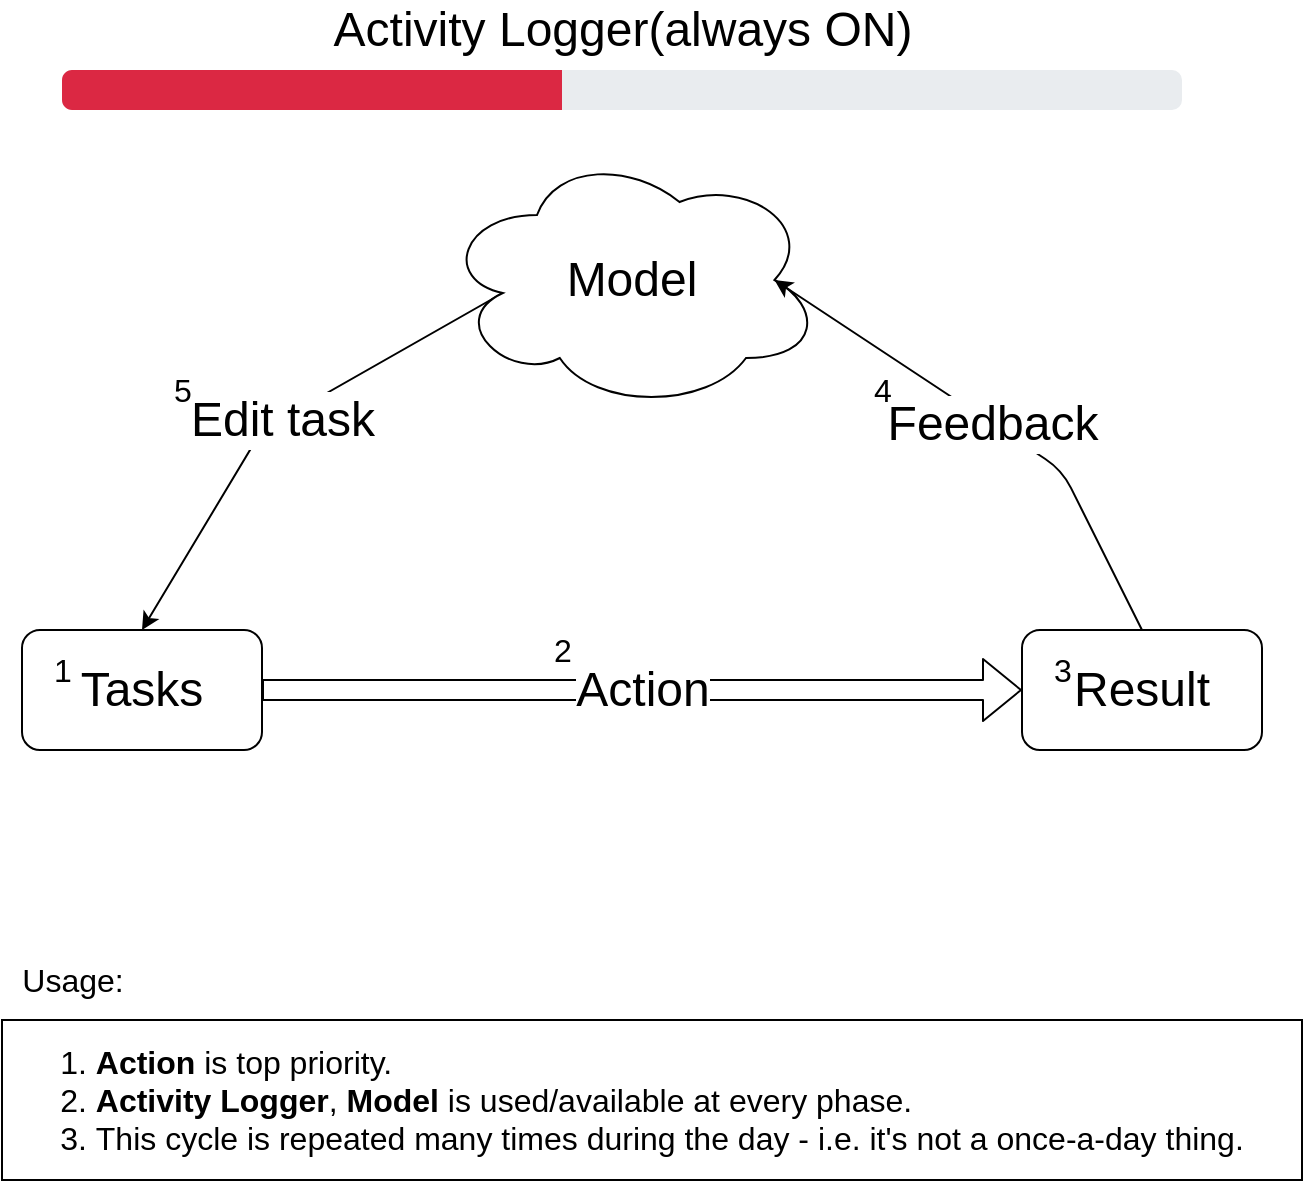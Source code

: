 <mxfile version="18.0.7" type="device" pages="8"><diagram id="nVED_cFmHkKYGcl0D_A5" name="High-level view"><mxGraphModel dx="1002" dy="622" grid="1" gridSize="10" guides="1" tooltips="1" connect="1" arrows="1" fold="1" page="1" pageScale="1" pageWidth="850" pageHeight="1100" math="0" shadow="0"><root><mxCell id="0"/><mxCell id="1" parent="0"/><UserObject label="&lt;font style=&quot;font-size: 24px&quot;&gt;Tasks&lt;/font&gt;" link="data:page/id,cntS2G54vDvxFcAFoPWJ" linkTarget="_blank" id="QkA3Mvmqg7c_MCcihrkR-2"><mxCell style="rounded=1;whiteSpace=wrap;html=1;" parent="1" vertex="1"><mxGeometry x="110" y="330" width="120" height="60" as="geometry"/></mxCell></UserObject><UserObject label="Edit task" link="data:page/id,GItFWY2TJpl76BVu7uRV" linkTarget="_blank" id="QkA3Mvmqg7c_MCcihrkR-16"><mxCell style="edgeStyle=none;rounded=0;orthogonalLoop=1;jettySize=auto;html=1;exitX=0.16;exitY=0.55;exitDx=0;exitDy=0;exitPerimeter=0;entryX=0.5;entryY=0;entryDx=0;entryDy=0;fontSize=24;" parent="1" source="QkA3Mvmqg7c_MCcihrkR-4" target="QkA3Mvmqg7c_MCcihrkR-2" edge="1"><mxGeometry relative="1" as="geometry"><Array as="points"><mxPoint x="230" y="230"/></Array></mxGeometry></mxCell></UserObject><UserObject label="&lt;font style=&quot;font-size: 24px&quot;&gt;Model&lt;/font&gt;" link="data:page/id,Crilr1NEvqzedbkEpHNV" linkTarget="_blank" id="QkA3Mvmqg7c_MCcihrkR-4"><mxCell style="ellipse;shape=cloud;whiteSpace=wrap;html=1;" parent="1" vertex="1"><mxGeometry x="320" y="90" width="190" height="130" as="geometry"/></mxCell></UserObject><UserObject label="&lt;font style=&quot;font-size: 24px&quot;&gt;Action&lt;/font&gt;" link="data:page/id,YxMqXrZd3gOxDSr8PaLY" linkTarget="_blank" id="QkA3Mvmqg7c_MCcihrkR-7"><mxCell style="shape=flexArrow;endArrow=classic;html=1;exitX=1;exitY=0.5;exitDx=0;exitDy=0;entryX=0;entryY=0.5;entryDx=0;entryDy=0;" parent="1" source="QkA3Mvmqg7c_MCcihrkR-2" target="QkA3Mvmqg7c_MCcihrkR-8" edge="1"><mxGeometry width="50" height="50" relative="1" as="geometry"><mxPoint x="240" y="380" as="sourcePoint"/><mxPoint x="270" y="360" as="targetPoint"/></mxGeometry></mxCell></UserObject><UserObject label="&lt;font style=&quot;font-size: 24px&quot;&gt;Result&lt;/font&gt;" link="data:page/id,PjM3zL20g7GNLO9FzXZp" linkTarget="_blank" id="QkA3Mvmqg7c_MCcihrkR-8"><mxCell style="rounded=1;whiteSpace=wrap;html=1;" parent="1" vertex="1"><mxGeometry x="610" y="330" width="120" height="60" as="geometry"/></mxCell></UserObject><UserObject label="Activity Logger(always ON)" link="data:page/id,CnGAGkjXtantocHm_Rao" linkTarget="_blank" id="QkA3Mvmqg7c_MCcihrkR-10"><mxCell style="html=1;shadow=0;dashed=0;shape=mxgraph.bootstrap.rrect;rSize=5;fillColor=#E9ECEF;strokeColor=none;fontSize=24;spacingBottom=60;" parent="1" vertex="1"><mxGeometry x="130" y="50" width="560" height="20" as="geometry"/></mxCell></UserObject><mxCell id="QkA3Mvmqg7c_MCcihrkR-11" value="" style="html=1;shadow=0;dashed=0;shape=mxgraph.bootstrap.leftButton;rSize=5;fillColor=#DB2843;strokeColor=none;resizeHeight=1;" parent="QkA3Mvmqg7c_MCcihrkR-10" vertex="1"><mxGeometry width="250" height="20" relative="1" as="geometry"/></mxCell><UserObject label="Feedback" link="data:page/id,hcnZ3AZQKCcKHHeybnAb" linkTarget="_blank" id="QkA3Mvmqg7c_MCcihrkR-13"><mxCell style="endArrow=classic;html=1;fontSize=24;exitX=0.5;exitY=0;exitDx=0;exitDy=0;entryX=0.875;entryY=0.5;entryDx=0;entryDy=0;entryPerimeter=0;" parent="1" source="QkA3Mvmqg7c_MCcihrkR-8" target="QkA3Mvmqg7c_MCcihrkR-4" edge="1"><mxGeometry width="50" height="50" relative="1" as="geometry"><mxPoint x="690" y="400" as="sourcePoint"/><mxPoint x="430" y="430" as="targetPoint"/><Array as="points"><mxPoint x="630" y="250"/></Array></mxGeometry></mxCell></UserObject><mxCell id="zw_ZQwTY-TVn4UIMCule-1" value="1" style="text;html=1;align=center;verticalAlign=middle;resizable=0;points=[];autosize=1;fontSize=16;" parent="1" vertex="1"><mxGeometry x="120" y="340" width="20" height="20" as="geometry"/></mxCell><mxCell id="zw_ZQwTY-TVn4UIMCule-2" value="2" style="text;html=1;align=center;verticalAlign=middle;resizable=0;points=[];autosize=1;fontSize=16;" parent="1" vertex="1"><mxGeometry x="370" y="330" width="20" height="20" as="geometry"/></mxCell><mxCell id="zw_ZQwTY-TVn4UIMCule-3" value="3" style="text;html=1;align=center;verticalAlign=middle;resizable=0;points=[];autosize=1;fontSize=16;" parent="1" vertex="1"><mxGeometry x="620" y="340" width="20" height="20" as="geometry"/></mxCell><mxCell id="zw_ZQwTY-TVn4UIMCule-4" value="4" style="text;html=1;align=center;verticalAlign=middle;resizable=0;points=[];autosize=1;fontSize=16;" parent="1" vertex="1"><mxGeometry x="530" y="200" width="20" height="20" as="geometry"/></mxCell><mxCell id="zw_ZQwTY-TVn4UIMCule-5" value="5" style="text;html=1;align=center;verticalAlign=middle;resizable=0;points=[];autosize=1;fontSize=16;" parent="1" vertex="1"><mxGeometry x="180" y="200" width="20" height="20" as="geometry"/></mxCell><mxCell id="zN33O_zuqkU2yws97nF5-1" value="Usage:" style="text;html=1;align=center;verticalAlign=middle;resizable=0;points=[];autosize=1;fontSize=16;" parent="1" vertex="1"><mxGeometry x="100" y="495" width="70" height="20" as="geometry"/></mxCell><mxCell id="Sy3Nq2_UpgpYBFjIBzxG-1" value="&lt;div style=&quot;text-align: left&quot;&gt;&lt;/div&gt;&lt;span&gt;&lt;div style=&quot;text-align: left&quot;&gt;&lt;span&gt;1. &lt;/span&gt;&lt;b&gt;Action&lt;/b&gt;&lt;span&gt;&amp;nbsp;is top priority.&lt;/span&gt;&lt;/div&gt;&lt;/span&gt;&lt;div style=&quot;text-align: left&quot;&gt;&lt;span&gt;2. &lt;/span&gt;&lt;b&gt;Activity Logger&lt;/b&gt;&lt;span&gt;, &lt;/span&gt;&lt;b&gt;Model&lt;/b&gt;&lt;span&gt; is used/available at every phase.&lt;/span&gt;&lt;br&gt;&lt;/div&gt;&lt;div style=&quot;text-align: left&quot;&gt;3.&amp;nbsp;&lt;span&gt;This cycle is repeated many times during the day - i.e. it's not a once-a-day thing.&lt;/span&gt;&lt;/div&gt;" style="rounded=0;whiteSpace=wrap;html=1;fontSize=16;spacing=2;" parent="1" vertex="1"><mxGeometry x="100" y="525" width="650" height="80" as="geometry"/></mxCell></root></mxGraphModel></diagram><diagram id="CnGAGkjXtantocHm_Rao" name="Activity Logger"><mxGraphModel dx="1002" dy="1722" grid="1" gridSize="10" guides="1" tooltips="1" connect="1" arrows="1" fold="1" page="1" pageScale="1" pageWidth="850" pageHeight="1100" math="0" shadow="0"><root><mxCell id="Ed_7EO-I-M5YTXql5_Nt-0"/><mxCell id="Ed_7EO-I-M5YTXql5_Nt-1" parent="Ed_7EO-I-M5YTXql5_Nt-0"/><mxCell id="e09IczkVAIIIUJ2kRqeO-1" value="" style="group" parent="Ed_7EO-I-M5YTXql5_Nt-1" vertex="1" connectable="0"><mxGeometry x="150" y="-1040" width="580" height="310" as="geometry"/></mxCell><mxCell id="Ed_7EO-I-M5YTXql5_Nt-3" value="Passive component that records every activity in detail, verbatim" style="rounded=1;whiteSpace=wrap;html=1;fontSize=24;" parent="e09IczkVAIIIUJ2kRqeO-1" vertex="1"><mxGeometry x="35" width="480" height="100" as="geometry"/></mxCell><mxCell id="e09IczkVAIIIUJ2kRqeO-0" value="Each entry has these attributes:&lt;br&gt;1. Task name&lt;br&gt;2. Priority&lt;br&gt;3. time(start-end)&lt;br&gt;4. mood&lt;br&gt;5. status of completion&lt;br&gt;6. energy level&lt;br&gt;7. Comments&lt;br&gt;8. Environment - music ON/OFF, location, surroundings" style="text;html=1;align=left;verticalAlign=middle;resizable=0;points=[];autosize=1;fontSize=18;" parent="e09IczkVAIIIUJ2kRqeO-1" vertex="1"><mxGeometry x="45" y="110" width="460" height="200" as="geometry"/></mxCell></root></mxGraphModel></diagram><diagram id="cntS2G54vDvxFcAFoPWJ" name="Tasks"><mxGraphModel dx="2854" dy="1244" grid="1" gridSize="10" guides="1" tooltips="1" connect="1" arrows="1" fold="1" page="1" pageScale="1" pageWidth="850" pageHeight="1100" math="0" shadow="0"><root><mxCell id="RMFtqgJBURn8hyFAb31l-0"/><mxCell id="RMFtqgJBURn8hyFAb31l-1" parent="RMFtqgJBURn8hyFAb31l-0"/><mxCell id="RMFtqgJBURn8hyFAb31l-6" style="edgeStyle=none;rounded=0;orthogonalLoop=1;jettySize=auto;html=1;exitX=0.25;exitY=1;exitDx=0;exitDy=0;fontSize=24;entryX=0.5;entryY=0;entryDx=0;entryDy=0;" parent="RMFtqgJBURn8hyFAb31l-1" source="RMFtqgJBURn8hyFAb31l-4" target="RMFtqgJBURn8hyFAb31l-7" edge="1"><mxGeometry relative="1" as="geometry"><mxPoint x="-140" y="740" as="targetPoint"/></mxGeometry></mxCell><mxCell id="RMFtqgJBURn8hyFAb31l-9" style="edgeStyle=none;rounded=0;orthogonalLoop=1;jettySize=auto;html=1;exitX=0.5;exitY=1;exitDx=0;exitDy=0;entryX=0.5;entryY=0;entryDx=0;entryDy=0;fontSize=24;" parent="RMFtqgJBURn8hyFAb31l-1" source="RMFtqgJBURn8hyFAb31l-4" target="RMFtqgJBURn8hyFAb31l-8" edge="1"><mxGeometry relative="1" as="geometry"/></mxCell><mxCell id="RMFtqgJBURn8hyFAb31l-11" style="edgeStyle=none;rounded=0;orthogonalLoop=1;jettySize=auto;html=1;exitX=0.75;exitY=1;exitDx=0;exitDy=0;entryX=0.5;entryY=0;entryDx=0;entryDy=0;fontSize=24;" parent="RMFtqgJBURn8hyFAb31l-1" source="RMFtqgJBURn8hyFAb31l-4" target="RMFtqgJBURn8hyFAb31l-10" edge="1"><mxGeometry relative="1" as="geometry"/></mxCell><mxCell id="RMFtqgJBURn8hyFAb31l-4" value="&lt;span&gt;Tasks - immediate objectives&lt;/span&gt;" style="rounded=1;whiteSpace=wrap;html=1;fontSize=24;" parent="RMFtqgJBURn8hyFAb31l-1" vertex="1"><mxGeometry x="-230" y="590" width="420" height="60" as="geometry"/></mxCell><mxCell id="RMFtqgJBURn8hyFAb31l-7" value="Day" style="rounded=1;whiteSpace=wrap;html=1;fontSize=24;" parent="RMFtqgJBURn8hyFAb31l-1" vertex="1"><mxGeometry x="-400" y="780" width="270" height="60" as="geometry"/></mxCell><mxCell id="RMFtqgJBURn8hyFAb31l-8" value="Week" style="rounded=1;whiteSpace=wrap;html=1;fontSize=24;" parent="RMFtqgJBURn8hyFAb31l-1" vertex="1"><mxGeometry x="-155" y="960" width="270" height="60" as="geometry"/></mxCell><mxCell id="RMFtqgJBURn8hyFAb31l-10" value="Month" style="rounded=1;whiteSpace=wrap;html=1;fontSize=24;" parent="RMFtqgJBURn8hyFAb31l-1" vertex="1"><mxGeometry x="50" y="780" width="270" height="60" as="geometry"/></mxCell><mxCell id="RMFtqgJBURn8hyFAb31l-12" value="6 months" style="rounded=1;whiteSpace=wrap;html=1;fontSize=24;" parent="RMFtqgJBURn8hyFAb31l-1" vertex="1"><mxGeometry x="350" y="950" width="270" height="60" as="geometry"/></mxCell><mxCell id="RMFtqgJBURn8hyFAb31l-15" style="edgeStyle=none;rounded=0;orthogonalLoop=1;jettySize=auto;html=1;exitX=0.25;exitY=1;exitDx=0;exitDy=0;entryX=0.5;entryY=0;entryDx=0;entryDy=0;fontSize=24;" parent="RMFtqgJBURn8hyFAb31l-1" source="RMFtqgJBURn8hyFAb31l-13" target="RMFtqgJBURn8hyFAb31l-12" edge="1"><mxGeometry relative="1" as="geometry"/></mxCell><mxCell id="RMFtqgJBURn8hyFAb31l-18" style="edgeStyle=none;rounded=0;orthogonalLoop=1;jettySize=auto;html=1;exitX=0.5;exitY=1;exitDx=0;exitDy=0;entryX=0.5;entryY=0;entryDx=0;entryDy=0;fontSize=24;" parent="RMFtqgJBURn8hyFAb31l-1" source="RMFtqgJBURn8hyFAb31l-13" target="RMFtqgJBURn8hyFAb31l-16" edge="1"><mxGeometry relative="1" as="geometry"/></mxCell><mxCell id="RMFtqgJBURn8hyFAb31l-19" style="edgeStyle=none;rounded=0;orthogonalLoop=1;jettySize=auto;html=1;exitX=0.75;exitY=1;exitDx=0;exitDy=0;entryX=0.5;entryY=0;entryDx=0;entryDy=0;fontSize=24;" parent="RMFtqgJBURn8hyFAb31l-1" source="RMFtqgJBURn8hyFAb31l-13" target="RMFtqgJBURn8hyFAb31l-17" edge="1"><mxGeometry relative="1" as="geometry"/></mxCell><mxCell id="RMFtqgJBURn8hyFAb31l-13" value="Goals - long term objectives" style="rounded=1;whiteSpace=wrap;html=1;fontSize=24;" parent="RMFtqgJBURn8hyFAb31l-1" vertex="1"><mxGeometry x="530" y="590" width="420" height="60" as="geometry"/></mxCell><mxCell id="RMFtqgJBURn8hyFAb31l-16" value="1 year" style="rounded=1;whiteSpace=wrap;html=1;fontSize=24;" parent="RMFtqgJBURn8hyFAb31l-1" vertex="1"><mxGeometry x="605" y="760" width="270" height="60" as="geometry"/></mxCell><mxCell id="aDquEEsRlf7OdI9xPSch-2" value="" style="group" parent="RMFtqgJBURn8hyFAb31l-1" vertex="1" connectable="0"><mxGeometry x="830" y="950" width="270" height="100" as="geometry"/></mxCell><mxCell id="RMFtqgJBURn8hyFAb31l-17" value="Agenda for the lifetime" style="rounded=1;whiteSpace=wrap;html=1;fontSize=24;" parent="aDquEEsRlf7OdI9xPSch-2" vertex="1"><mxGeometry width="270" height="60" as="geometry"/></mxCell><mxCell id="aDquEEsRlf7OdI9xPSch-1" value="Life plan" style="text;html=1;align=center;verticalAlign=middle;resizable=0;points=[];autosize=1;fontSize=18;" parent="aDquEEsRlf7OdI9xPSch-2" vertex="1"><mxGeometry x="95" y="70" width="80" height="30" as="geometry"/></mxCell><mxCell id="rPheyiW4W-xwmlJCI5pA-0" value="Tasks are real instances of the &lt;b&gt;Model.ActiveProject&lt;/b&gt;" style="text;html=1;align=center;verticalAlign=middle;resizable=0;points=[];autosize=1;fontSize=18;" parent="RMFtqgJBURn8hyFAb31l-1" vertex="1"><mxGeometry x="-245" y="510" width="440" height="30" as="geometry"/></mxCell><mxCell id="skfRoYWtifx8xl2hoRBJ-1" style="edgeStyle=none;rounded=0;orthogonalLoop=1;jettySize=auto;html=1;exitX=0.25;exitY=1;exitDx=0;exitDy=0;entryX=0.5;entryY=0;entryDx=0;entryDy=0;startArrow=blockThin;startFill=1;fontSize=18;" parent="RMFtqgJBURn8hyFAb31l-1" source="skfRoYWtifx8xl2hoRBJ-0" target="RMFtqgJBURn8hyFAb31l-4" edge="1"><mxGeometry relative="1" as="geometry"/></mxCell><mxCell id="skfRoYWtifx8xl2hoRBJ-2" style="edgeStyle=none;rounded=0;orthogonalLoop=1;jettySize=auto;html=1;exitX=0.75;exitY=1;exitDx=0;exitDy=0;entryX=0.5;entryY=0;entryDx=0;entryDy=0;startArrow=blockThin;startFill=1;fontSize=18;" parent="RMFtqgJBURn8hyFAb31l-1" source="skfRoYWtifx8xl2hoRBJ-0" target="RMFtqgJBURn8hyFAb31l-13" edge="1"><mxGeometry relative="1" as="geometry"/></mxCell><mxCell id="skfRoYWtifx8xl2hoRBJ-0" value="&lt;span&gt;Tasks/Goals&lt;/span&gt;" style="rounded=1;whiteSpace=wrap;html=1;fontSize=24;" parent="RMFtqgJBURn8hyFAb31l-1" vertex="1"><mxGeometry x="140" y="390" width="420" height="60" as="geometry"/></mxCell><UserObject label="&lt;font style=&quot;font-size: 24px&quot;&gt;Edit Task&lt;/font&gt;" link="data:page/id,GItFWY2TJpl76BVu7uRV" linkTarget="_blank" id="X7wo9JztbVhADwrwP0Zd-1"><mxCell style="shape=flexArrow;endArrow=classic;html=1;fontSize=18;fillColor=#0050ef;strokeColor=#001DBC;" parent="RMFtqgJBURn8hyFAb31l-1" edge="1"><mxGeometry width="50" height="50" relative="1" as="geometry"><mxPoint x="170" y="60" as="sourcePoint"/><mxPoint x="320" y="370" as="targetPoint"/></mxGeometry></mxCell></UserObject><UserObject label="&lt;font style=&quot;font-size: 24px&quot;&gt;Action&lt;/font&gt;" link="data:page/id,YxMqXrZd3gOxDSr8PaLY" linkTarget="_blank" id="X7wo9JztbVhADwrwP0Zd-2"><mxCell style="shape=flexArrow;endArrow=classic;html=1;fontSize=18;fillColor=#0050ef;strokeColor=#001DBC;" parent="RMFtqgJBURn8hyFAb31l-1" edge="1"><mxGeometry width="50" height="50" relative="1" as="geometry"><mxPoint x="410" y="360" as="sourcePoint"/><mxPoint x="570" y="60" as="targetPoint"/></mxGeometry></mxCell></UserObject></root></mxGraphModel></diagram><diagram id="YxMqXrZd3gOxDSr8PaLY" name="Action"><mxGraphModel dx="1002" dy="622" grid="1" gridSize="10" guides="1" tooltips="1" connect="1" arrows="1" fold="1" page="1" pageScale="1" pageWidth="850" pageHeight="1100" math="0" shadow="0"><root><mxCell id="_cdtay2gK3z1-IfXIc85-0"/><mxCell id="_cdtay2gK3z1-IfXIc85-1" parent="_cdtay2gK3z1-IfXIc85-0"/><mxCell id="_cdtay2gK3z1-IfXIc85-2" value="Finish tasks.&lt;br&gt;Exploit the models,&lt;br&gt;stay focused and relaxed" style="text;html=1;align=center;verticalAlign=middle;resizable=0;points=[];autosize=1;fontSize=18;" parent="_cdtay2gK3z1-IfXIc85-1" vertex="1"><mxGeometry x="205" y="200" width="220" height="70" as="geometry"/></mxCell><UserObject label="&lt;font style=&quot;font-size: 24px&quot;&gt;Result&lt;/font&gt;" link="data:page/id,PjM3zL20g7GNLO9FzXZp" linkTarget="_blank" id="uJ0cRrQthEcrpBIAWCQU-0"><mxCell style="shape=flexArrow;endArrow=classic;html=1;fontSize=18;fillColor=#0050ef;strokeColor=#001DBC;" parent="_cdtay2gK3z1-IfXIc85-1" edge="1"><mxGeometry width="50" height="50" relative="1" as="geometry"><mxPoint x="425" y="234.5" as="sourcePoint"/><mxPoint x="645" y="234.5" as="targetPoint"/></mxGeometry></mxCell></UserObject></root></mxGraphModel></diagram><diagram id="PjM3zL20g7GNLO9FzXZp" name="Result"><mxGraphModel dx="1002" dy="622" grid="1" gridSize="10" guides="1" tooltips="1" connect="1" arrows="1" fold="1" page="1" pageScale="1" pageWidth="850" pageHeight="1100" math="0" shadow="0"><root><mxCell id="PW8vpSaE1iw6dKn1ySEq-0"/><mxCell id="PW8vpSaE1iw6dKn1ySEq-1" parent="PW8vpSaE1iw6dKn1ySEq-0"/><mxCell id="NZtQH6ZDs3_-v1PYD4m2-1" value="" style="group" parent="PW8vpSaE1iw6dKn1ySEq-1" vertex="1" connectable="0"><mxGeometry x="342" y="550" width="250" height="110" as="geometry"/></mxCell><mxCell id="PW8vpSaE1iw6dKn1ySEq-3" value="Ideas" style="rounded=1;whiteSpace=wrap;html=1;fontSize=24;" parent="NZtQH6ZDs3_-v1PYD4m2-1" vertex="1"><mxGeometry x="10" width="230" height="70" as="geometry"/></mxCell><mxCell id="NZtQH6ZDs3_-v1PYD4m2-0" value="Ideas that I get during the day" style="text;html=1;align=center;verticalAlign=middle;resizable=0;points=[];autosize=1;fontSize=18;" parent="NZtQH6ZDs3_-v1PYD4m2-1" vertex="1"><mxGeometry y="80" width="250" height="30" as="geometry"/></mxCell><mxCell id="X6v8QNOeXpi2hYY6vbrr-1" value="" style="group" parent="PW8vpSaE1iw6dKn1ySEq-1" vertex="1" connectable="0"><mxGeometry x="532" y="380" width="270" height="150" as="geometry"/></mxCell><mxCell id="PW8vpSaE1iw6dKn1ySEq-4" value="Observations during the day, reflective hypotheses" style="rounded=1;whiteSpace=wrap;html=1;fontSize=24;" parent="X6v8QNOeXpi2hYY6vbrr-1" vertex="1"><mxGeometry x="10" width="250" height="90" as="geometry"/></mxCell><mxCell id="X6v8QNOeXpi2hYY6vbrr-0" value="Instances of me getting irritable, &lt;br&gt;happy etc.&amp;nbsp;Noting my biases" style="text;html=1;align=center;verticalAlign=middle;resizable=0;points=[];autosize=1;fontSize=18;" parent="X6v8QNOeXpi2hYY6vbrr-1" vertex="1"><mxGeometry y="100" width="270" height="50" as="geometry"/></mxCell><mxCell id="0D_tQMr2dMtbJWyVdlAn-4" style="edgeStyle=none;rounded=0;orthogonalLoop=1;jettySize=auto;html=1;exitX=0.25;exitY=1;exitDx=0;exitDy=0;entryX=0.5;entryY=0;entryDx=0;entryDy=0;startArrow=none;startFill=0;fontSize=18;" parent="PW8vpSaE1iw6dKn1ySEq-1" source="0D_tQMr2dMtbJWyVdlAn-3" target="0_T4NXOJHvG9BgOCdW9u-1" edge="1"><mxGeometry relative="1" as="geometry"/></mxCell><mxCell id="0D_tQMr2dMtbJWyVdlAn-5" style="edgeStyle=none;rounded=0;orthogonalLoop=1;jettySize=auto;html=1;exitX=0.5;exitY=1;exitDx=0;exitDy=0;startArrow=none;startFill=0;fontSize=18;" parent="PW8vpSaE1iw6dKn1ySEq-1" source="0D_tQMr2dMtbJWyVdlAn-3" target="PW8vpSaE1iw6dKn1ySEq-3" edge="1"><mxGeometry relative="1" as="geometry"/></mxCell><mxCell id="0D_tQMr2dMtbJWyVdlAn-6" style="edgeStyle=none;rounded=0;orthogonalLoop=1;jettySize=auto;html=1;exitX=0.75;exitY=1;exitDx=0;exitDy=0;entryX=0.5;entryY=0;entryDx=0;entryDy=0;startArrow=none;startFill=0;fontSize=18;" parent="PW8vpSaE1iw6dKn1ySEq-1" source="0D_tQMr2dMtbJWyVdlAn-3" target="PW8vpSaE1iw6dKn1ySEq-4" edge="1"><mxGeometry relative="1" as="geometry"/></mxCell><mxCell id="0D_tQMr2dMtbJWyVdlAn-3" value="&lt;font style=&quot;font-size: 24px&quot;&gt;Results&lt;/font&gt;" style="rounded=1;whiteSpace=wrap;html=1;fontSize=18;" parent="PW8vpSaE1iw6dKn1ySEq-1" vertex="1"><mxGeometry x="402" y="200" width="130" height="80" as="geometry"/></mxCell><mxCell id="0D_tQMr2dMtbJWyVdlAn-8" value="" style="group" parent="PW8vpSaE1iw6dKn1ySEq-1" vertex="1" connectable="0"><mxGeometry x="46.997" y="400" width="380" height="120" as="geometry"/></mxCell><mxCell id="0_T4NXOJHvG9BgOCdW9u-1" value="Update task success/failure" style="rounded=1;whiteSpace=wrap;html=1;fontSize=24;" parent="0D_tQMr2dMtbJWyVdlAn-8" vertex="1"><mxGeometry x="35.13" width="309.733" height="70" as="geometry"/></mxCell><mxCell id="0_T4NXOJHvG9BgOCdW9u-2" value="Note if tasks were completed or not(Boolean), &lt;br&gt;If not comment" style="text;html=1;align=center;verticalAlign=middle;resizable=0;points=[];autosize=1;fontSize=18;" parent="0D_tQMr2dMtbJWyVdlAn-8" vertex="1"><mxGeometry y="70" width="380" height="50" as="geometry"/></mxCell><UserObject label="&lt;font style=&quot;font-size: 24px&quot;&gt;Action&lt;/font&gt;" link="data:page/id,YxMqXrZd3gOxDSr8PaLY" linkTarget="_blank" id="luqboSU4V2__uOIL7O0c-2"><mxCell style="shape=flexArrow;endArrow=classic;html=1;fontSize=18;fillColor=#0050ef;strokeColor=#001DBC;" parent="PW8vpSaE1iw6dKn1ySEq-1" edge="1"><mxGeometry width="50" height="50" relative="1" as="geometry"><mxPoint x="340" y="10" as="sourcePoint"/><mxPoint x="430" y="180.0" as="targetPoint"/></mxGeometry></mxCell></UserObject><UserObject label="&lt;font style=&quot;font-size: 24px&quot;&gt;Feedack&lt;/font&gt;" link="data:page/id,hcnZ3AZQKCcKHHeybnAb" linkTarget="_blank" id="luqboSU4V2__uOIL7O0c-3"><mxCell style="shape=flexArrow;endArrow=classic;html=1;fontSize=18;fillColor=#0050ef;strokeColor=#001DBC;" parent="PW8vpSaE1iw6dKn1ySEq-1" edge="1"><mxGeometry width="50" height="50" relative="1" as="geometry"><mxPoint x="510" y="180.0" as="sourcePoint"/><mxPoint x="610" y="20" as="targetPoint"/></mxGeometry></mxCell></UserObject></root></mxGraphModel></diagram><diagram id="hcnZ3AZQKCcKHHeybnAb" name="Feedback"><mxGraphModel dx="1002" dy="622" grid="1" gridSize="10" guides="1" tooltips="1" connect="1" arrows="1" fold="1" page="1" pageScale="1" pageWidth="850" pageHeight="1100" math="0" shadow="0"><root><mxCell id="chfQ6euk-YtJzPY0Mwcf-0"/><mxCell id="chfQ6euk-YtJzPY0Mwcf-1" parent="chfQ6euk-YtJzPY0Mwcf-0"/><mxCell id="chfQ6euk-YtJzPY0Mwcf-2" value="End of Day journal, reflection" style="rounded=1;whiteSpace=wrap;html=1;fontSize=24;" parent="chfQ6euk-YtJzPY0Mwcf-1" vertex="1"><mxGeometry x="460" y="470" width="230" height="70" as="geometry"/></mxCell><mxCell id="chfQ6euk-YtJzPY0Mwcf-3" value="Correct model based on &lt;b&gt;Results&lt;/b&gt;" style="rounded=1;whiteSpace=wrap;html=1;fontSize=24;" parent="chfQ6euk-YtJzPY0Mwcf-1" vertex="1"><mxGeometry x="160" y="470" width="230" height="70" as="geometry"/></mxCell><mxCell id="DU1Zxa-ZodtkWROf3EXd-1" style="edgeStyle=none;rounded=0;orthogonalLoop=1;jettySize=auto;html=1;exitX=0.25;exitY=1;exitDx=0;exitDy=0;entryX=0.474;entryY=0;entryDx=0;entryDy=0;entryPerimeter=0;startArrow=none;startFill=0;fontSize=18;" parent="chfQ6euk-YtJzPY0Mwcf-1" source="DU1Zxa-ZodtkWROf3EXd-0" target="chfQ6euk-YtJzPY0Mwcf-3" edge="1"><mxGeometry relative="1" as="geometry"/></mxCell><mxCell id="DU1Zxa-ZodtkWROf3EXd-2" style="edgeStyle=none;rounded=0;orthogonalLoop=1;jettySize=auto;html=1;exitX=0.75;exitY=1;exitDx=0;exitDy=0;startArrow=none;startFill=0;fontSize=18;entryX=0.5;entryY=0;entryDx=0;entryDy=0;" parent="chfQ6euk-YtJzPY0Mwcf-1" source="DU1Zxa-ZodtkWROf3EXd-0" target="chfQ6euk-YtJzPY0Mwcf-2" edge="1"><mxGeometry relative="1" as="geometry"><mxPoint x="560" y="450" as="targetPoint"/></mxGeometry></mxCell><mxCell id="DU1Zxa-ZodtkWROf3EXd-0" value="Feedback" style="rounded=1;whiteSpace=wrap;html=1;fontSize=24;" parent="chfQ6euk-YtJzPY0Mwcf-1" vertex="1"><mxGeometry x="320" y="230" width="230" height="70" as="geometry"/></mxCell><UserObject label="&lt;font style=&quot;font-size: 24px&quot;&gt;Result&lt;/font&gt;" link="data:page/id,PjM3zL20g7GNLO9FzXZp" linkTarget="_blank" id="rCQYLb5__UPRXKvWfQAb-0"><mxCell style="shape=flexArrow;endArrow=classic;html=1;fontSize=18;fillColor=#0050ef;strokeColor=#001DBC;" parent="chfQ6euk-YtJzPY0Mwcf-1" edge="1"><mxGeometry width="50" height="50" relative="1" as="geometry"><mxPoint x="330" y="40" as="sourcePoint"/><mxPoint x="390" y="210.0" as="targetPoint"/></mxGeometry></mxCell></UserObject><UserObject label="&lt;font style=&quot;font-size: 24px&quot;&gt;Model&lt;br&gt;&lt;/font&gt;" link="data:page/id,Crilr1NEvqzedbkEpHNV" linkTarget="_blank" id="rCQYLb5__UPRXKvWfQAb-1"><mxCell style="shape=flexArrow;endArrow=classic;html=1;fontSize=18;fillColor=#0050ef;strokeColor=#001DBC;" parent="chfQ6euk-YtJzPY0Mwcf-1" edge="1"><mxGeometry width="50" height="50" relative="1" as="geometry"><mxPoint x="470" y="210.0" as="sourcePoint"/><mxPoint x="570" y="50" as="targetPoint"/></mxGeometry></mxCell></UserObject></root></mxGraphModel></diagram><diagram id="Crilr1NEvqzedbkEpHNV" name="Model"><mxGraphModel dx="1852" dy="1722" grid="1" gridSize="10" guides="1" tooltips="1" connect="1" arrows="1" fold="1" page="1" pageScale="1" pageWidth="850" pageHeight="1100" math="0" shadow="0"><root><mxCell id="GYOa_7U1SbQA3ujiIFsH-0"/><mxCell id="GYOa_7U1SbQA3ujiIFsH-1" parent="GYOa_7U1SbQA3ujiIFsH-0"/><mxCell id="3SibeKnB0dmzN3eslnV2-4" value="" style="endArrow=classic;startArrow=classic;html=1;fontSize=24;exitX=1;exitY=0.5;exitDx=0;exitDy=0;entryX=0;entryY=0.5;entryDx=0;entryDy=0;" parent="GYOa_7U1SbQA3ujiIFsH-1" source="3SibeKnB0dmzN3eslnV2-1" target="3SibeKnB0dmzN3eslnV2-5" edge="1"><mxGeometry width="50" height="50" relative="1" as="geometry"><mxPoint x="-15" y="470" as="sourcePoint"/><mxPoint x="35" y="400" as="targetPoint"/></mxGeometry></mxCell><mxCell id="zkZM1T4xvNkT2iy_oZN7-3" style="rounded=0;orthogonalLoop=1;jettySize=auto;html=1;exitX=0.5;exitY=1;exitDx=0;exitDy=0;fontSize=18;startArrow=blockThin;startFill=1;entryX=0.75;entryY=0;entryDx=0;entryDy=0;" parent="GYOa_7U1SbQA3ujiIFsH-1" source="3SibeKnB0dmzN3eslnV2-5" target="zkZM1T4xvNkT2iy_oZN7-1" edge="1"><mxGeometry relative="1" as="geometry"/></mxCell><mxCell id="zkZM1T4xvNkT2iy_oZN7-4" style="rounded=0;orthogonalLoop=1;jettySize=auto;html=1;exitX=0.5;exitY=1;exitDx=0;exitDy=0;fontSize=18;entryX=0.25;entryY=0;entryDx=0;entryDy=0;startArrow=blockThin;startFill=1;" parent="GYOa_7U1SbQA3ujiIFsH-1" source="3SibeKnB0dmzN3eslnV2-1" target="zkZM1T4xvNkT2iy_oZN7-1" edge="1"><mxGeometry relative="1" as="geometry"><mxPoint x="-60" y="580" as="targetPoint"/></mxGeometry></mxCell><mxCell id="zkZM1T4xvNkT2iy_oZN7-5" value="" style="group" parent="GYOa_7U1SbQA3ujiIFsH-1" vertex="1" connectable="0"><mxGeometry x="-350" y="300" width="260" height="140" as="geometry"/></mxCell><mxCell id="_mUp3vk3lCg21SyftG7t-1" value="Personal value system, &lt;br&gt;Goal: assist in&amp;nbsp;&lt;b&gt;Action&lt;/b&gt;" style="text;html=1;align=center;verticalAlign=middle;resizable=0;points=[];autosize=1;fontSize=18;" parent="zkZM1T4xvNkT2iy_oZN7-5" vertex="1"><mxGeometry x="25" width="200" height="50" as="geometry"/></mxCell><mxCell id="3SibeKnB0dmzN3eslnV2-1" value="Personal Value System" style="rounded=1;whiteSpace=wrap;html=1;fontSize=24;" parent="zkZM1T4xvNkT2iy_oZN7-5" vertex="1"><mxGeometry x="15" y="60" width="220" height="80" as="geometry"/></mxCell><mxCell id="zkZM1T4xvNkT2iy_oZN7-6" value="" style="group" parent="GYOa_7U1SbQA3ujiIFsH-1" vertex="1" connectable="0"><mxGeometry x="-20" y="320" width="310" height="120" as="geometry"/></mxCell><mxCell id="3SibeKnB0dmzN3eslnV2-5" value="Personal Knowledge Base" style="rounded=1;whiteSpace=wrap;html=1;fontSize=24;" parent="zkZM1T4xvNkT2iy_oZN7-6" vertex="1"><mxGeometry x="45" y="40" width="220" height="80" as="geometry"/></mxCell><mxCell id="_mUp3vk3lCg21SyftG7t-0" value="All my knowledge, across all domains" style="text;html=1;align=center;verticalAlign=middle;resizable=0;points=[];autosize=1;fontSize=18;" parent="zkZM1T4xvNkT2iy_oZN7-6" vertex="1"><mxGeometry width="310" height="30" as="geometry"/></mxCell><mxCell id="jKvPkOlfJdzageba6mc1-1" value="" style="group" parent="GYOa_7U1SbQA3ujiIFsH-1" vertex="1" connectable="0"><mxGeometry x="-150" y="620" width="790" height="130" as="geometry"/></mxCell><mxCell id="zkZM1T4xvNkT2iy_oZN7-1" value="Projects" style="rounded=1;whiteSpace=wrap;html=1;fontSize=24;" parent="jKvPkOlfJdzageba6mc1-1" vertex="1"><mxGeometry y="20" width="220" height="80" as="geometry"/></mxCell><mxCell id="zkZM1T4xvNkT2iy_oZN7-2" value="All my projects:&lt;br&gt;&lt;b&gt;calibration&lt;/b&gt;, job, study, exercise, hobbies, software projects,&lt;br&gt;&amp;nbsp;books, websites, going to mars etc&lt;br&gt;&lt;br&gt;I save the progress, todo etc for each project.&lt;br&gt;Most projects are infinite. Some are things I'll not do" style="text;html=1;align=center;verticalAlign=middle;resizable=0;points=[];autosize=1;fontSize=18;" parent="jKvPkOlfJdzageba6mc1-1" vertex="1"><mxGeometry x="270" y="-10" width="490" height="140" as="geometry"/></mxCell><mxCell id="jKvPkOlfJdzageba6mc1-2" style="edgeStyle=none;rounded=0;orthogonalLoop=1;jettySize=auto;html=1;exitX=0.5;exitY=1;exitDx=0;exitDy=0;startArrow=blockThin;startFill=1;fontSize=18;" parent="GYOa_7U1SbQA3ujiIFsH-1" source="zkZM1T4xvNkT2iy_oZN7-1" target="LCSt_Au3EhN3NBJq4VVI-2" edge="1"><mxGeometry relative="1" as="geometry"/></mxCell><UserObject label="&lt;font style=&quot;font-size: 24px&quot;&gt;Feedback&lt;/font&gt;" link="data:page/id,hcnZ3AZQKCcKHHeybnAb" linkTarget="_blank" id="vjrGxLKPWpfDVdcXiQso-4"><mxCell style="shape=flexArrow;endArrow=classic;html=1;fontSize=18;fillColor=#0050ef;strokeColor=#001DBC;" parent="GYOa_7U1SbQA3ujiIFsH-1" edge="1"><mxGeometry width="50" height="50" relative="1" as="geometry"><mxPoint x="-350" y="-70" as="sourcePoint"/><mxPoint x="-200" y="240.0" as="targetPoint"/></mxGeometry></mxCell></UserObject><UserObject label="&lt;font style=&quot;font-size: 24px&quot;&gt;Edit Task&lt;/font&gt;" link="data:page/id,GItFWY2TJpl76BVu7uRV" linkTarget="_blank" id="vjrGxLKPWpfDVdcXiQso-5"><mxCell style="shape=flexArrow;endArrow=classic;html=1;fontSize=18;fillColor=#0050ef;strokeColor=#001DBC;" parent="GYOa_7U1SbQA3ujiIFsH-1" edge="1"><mxGeometry width="50" height="50" relative="1" as="geometry"><mxPoint x="120" y="240.0" as="sourcePoint"/><mxPoint x="280" y="-60" as="targetPoint"/></mxGeometry></mxCell></UserObject><mxCell id="QSH9woU1bw60Q2msEMDX-0" value="" style="group" parent="GYOa_7U1SbQA3ujiIFsH-1" vertex="1" connectable="0"><mxGeometry x="-150" y="930" width="900" height="80" as="geometry"/></mxCell><mxCell id="LCSt_Au3EhN3NBJq4VVI-2" value="Active Projects" style="rounded=1;whiteSpace=wrap;html=1;fontSize=24;" parent="QSH9woU1bw60Q2msEMDX-0" vertex="1"><mxGeometry width="220" height="80" as="geometry"/></mxCell><mxCell id="LCSt_Au3EhN3NBJq4VVI-3" value="Focused projects, including ones I'm doing now. e.g. Health, Job, Study, Website&lt;br&gt;Update progress for each.&lt;br&gt;This is the used for &lt;b&gt;Edit Task&lt;/b&gt;" style="text;html=1;align=center;verticalAlign=middle;resizable=0;points=[];autosize=1;fontSize=18;" parent="QSH9woU1bw60Q2msEMDX-0" vertex="1"><mxGeometry x="240" y="5" width="660" height="70" as="geometry"/></mxCell></root></mxGraphModel></diagram><diagram id="GItFWY2TJpl76BVu7uRV" name="Edit Task"><mxGraphModel dx="1002" dy="622" grid="1" gridSize="10" guides="1" tooltips="1" connect="1" arrows="1" fold="1" page="1" pageScale="1" pageWidth="850" pageHeight="1100" math="0" shadow="0"><root><mxCell id="gqPcddLlPGY9Hq09TQOp-0"/><mxCell id="gqPcddLlPGY9Hq09TQOp-1" parent="gqPcddLlPGY9Hq09TQOp-0"/><mxCell id="zYyTt3qdnf9LzP_W4gH_-1" value="" style="group" parent="gqPcddLlPGY9Hq09TQOp-1" vertex="1" connectable="0"><mxGeometry x="435" y="290" width="240" height="190" as="geometry"/></mxCell><mxCell id="msk_0JQco8MeaolaU4mo-0" value="&lt;font style=&quot;font-size: 24px&quot;&gt;Make corrections in 'Tasks'&lt;/font&gt;" style="rounded=1;whiteSpace=wrap;html=1;" parent="zYyTt3qdnf9LzP_W4gH_-1" vertex="1"><mxGeometry x="10" width="220" height="140" as="geometry"/></mxCell><mxCell id="zYyTt3qdnf9LzP_W4gH_-0" value="Edit/remove inefficient tasks" style="text;html=1;align=center;verticalAlign=middle;resizable=0;points=[];autosize=1;fontSize=18;" parent="zYyTt3qdnf9LzP_W4gH_-1" vertex="1"><mxGeometry y="160" width="240" height="30" as="geometry"/></mxCell><mxCell id="zYyTt3qdnf9LzP_W4gH_-6" value="" style="group" parent="gqPcddLlPGY9Hq09TQOp-1" vertex="1" connectable="0"><mxGeometry x="175" y="290" width="220" height="180" as="geometry"/></mxCell><mxCell id="s1mHxw-nyFmVBjl81zID-0" value="&lt;font style=&quot;font-size: 24px&quot;&gt;Add tasks for the future - next day, week month&lt;/font&gt;" style="rounded=1;whiteSpace=wrap;html=1;" parent="zYyTt3qdnf9LzP_W4gH_-6" vertex="1"><mxGeometry width="220" height="140" as="geometry"/></mxCell><mxCell id="zYyTt3qdnf9LzP_W4gH_-5" value="Plan for the next day" style="text;html=1;align=center;verticalAlign=middle;resizable=0;points=[];autosize=1;fontSize=18;" parent="zYyTt3qdnf9LzP_W4gH_-6" vertex="1"><mxGeometry x="20" y="150" width="180" height="30" as="geometry"/></mxCell><UserObject label="&lt;font style=&quot;font-size: 24px&quot;&gt;Model(deltas)&lt;/font&gt;" link="data:page/id,Crilr1NEvqzedbkEpHNV" linkTarget="_blank" id="KZkqwv8O_LtOzf4E8wib-0"><mxCell style="shape=flexArrow;endArrow=classic;html=1;fontSize=18;fillColor=#0050ef;strokeColor=#001DBC;" parent="gqPcddLlPGY9Hq09TQOp-1" edge="1"><mxGeometry width="50" height="50" relative="1" as="geometry"><mxPoint x="285" y="50" as="sourcePoint"/><mxPoint x="375" y="230.0" as="targetPoint"/></mxGeometry></mxCell></UserObject><UserObject label="&lt;font style=&quot;font-size: 24px&quot;&gt;Tasks&lt;/font&gt;" link="data:page/id,cntS2G54vDvxFcAFoPWJ" linkTarget="_blank" id="KZkqwv8O_LtOzf4E8wib-1"><mxCell style="shape=flexArrow;endArrow=classic;html=1;fontSize=18;fillColor=#0050ef;strokeColor=#001DBC;" parent="gqPcddLlPGY9Hq09TQOp-1" edge="1"><mxGeometry width="50" height="50" relative="1" as="geometry"><mxPoint x="465" y="230" as="sourcePoint"/><mxPoint x="565" y="60" as="targetPoint"/></mxGeometry></mxCell></UserObject></root></mxGraphModel></diagram></mxfile>
